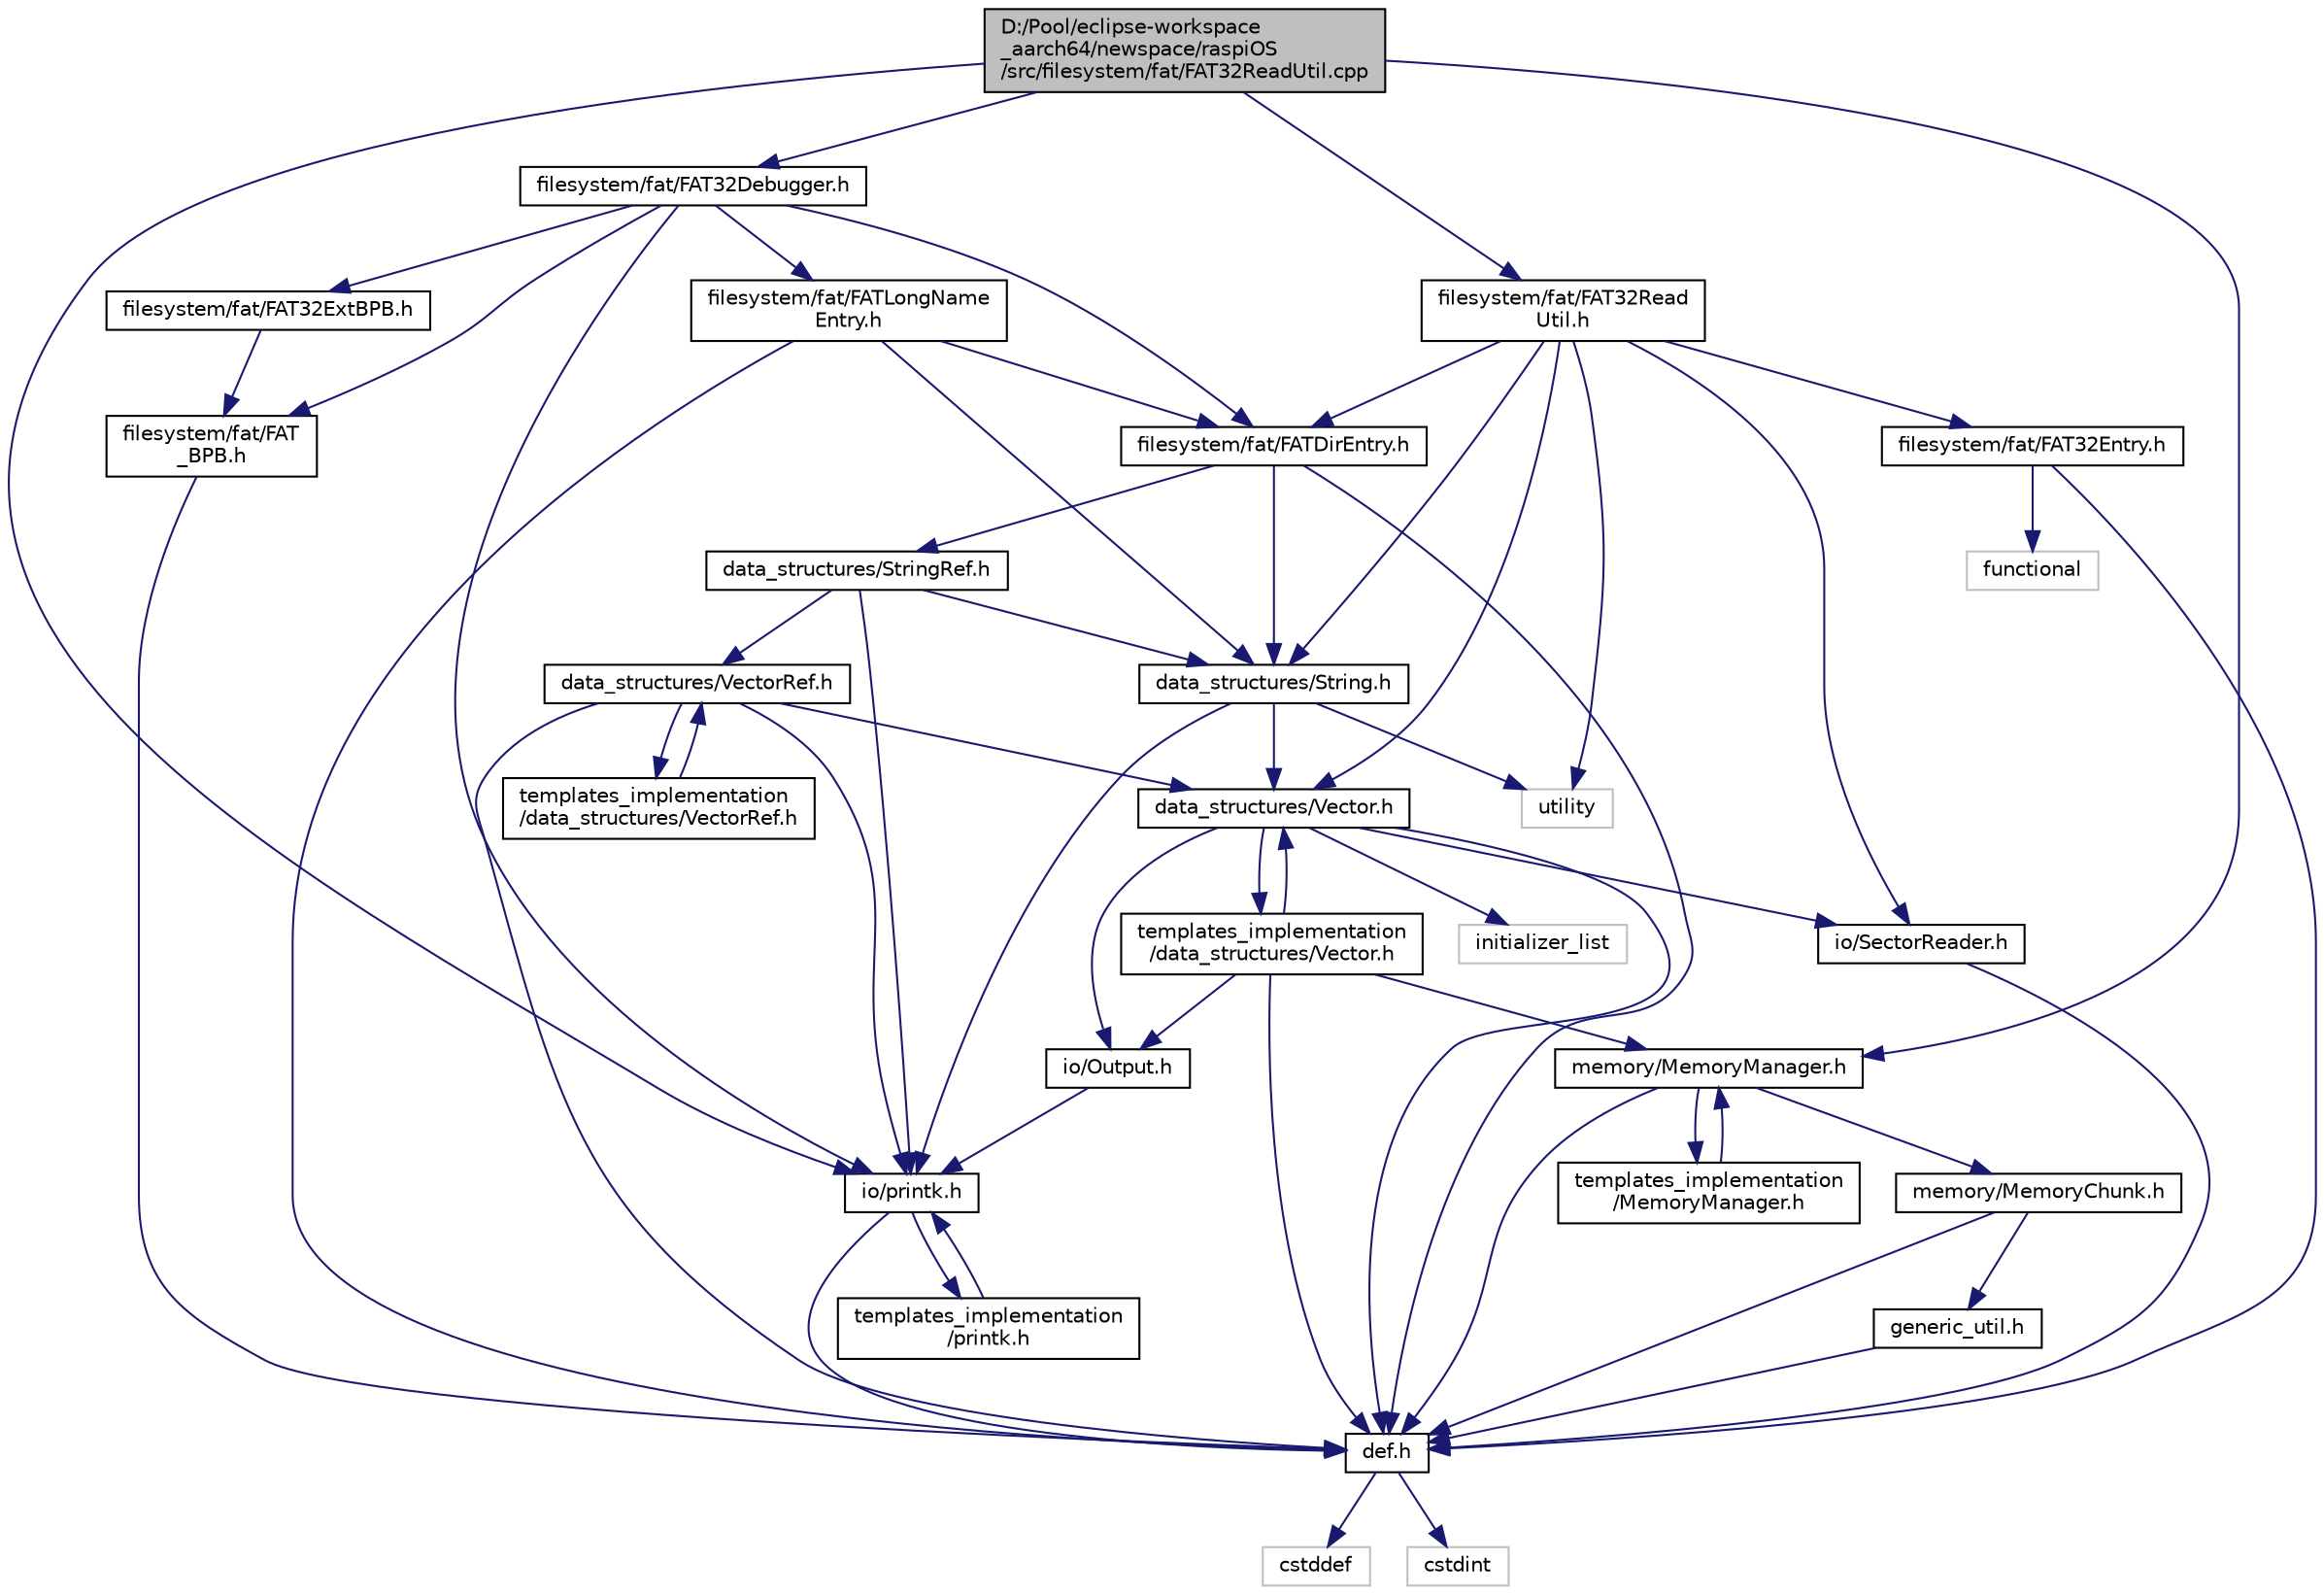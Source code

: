 digraph "D:/Pool/eclipse-workspace_aarch64/newspace/raspiOS/src/filesystem/fat/FAT32ReadUtil.cpp"
{
  edge [fontname="Helvetica",fontsize="10",labelfontname="Helvetica",labelfontsize="10"];
  node [fontname="Helvetica",fontsize="10",shape=record];
  Node3392 [label="D:/Pool/eclipse-workspace\l_aarch64/newspace/raspiOS\l/src/filesystem/fat/FAT32ReadUtil.cpp",height=0.2,width=0.4,color="black", fillcolor="grey75", style="filled", fontcolor="black"];
  Node3392 -> Node3393 [color="midnightblue",fontsize="10",style="solid",fontname="Helvetica"];
  Node3393 [label="filesystem/fat/FAT32Debugger.h",height=0.2,width=0.4,color="black", fillcolor="white", style="filled",URL="$d5/d42/_f_a_t32_debugger_8h.html"];
  Node3393 -> Node3394 [color="midnightblue",fontsize="10",style="solid",fontname="Helvetica"];
  Node3394 [label="filesystem/fat/FAT\l_BPB.h",height=0.2,width=0.4,color="black", fillcolor="white", style="filled",URL="$d9/dab/_f_a_t___b_p_b_8h.html"];
  Node3394 -> Node3395 [color="midnightblue",fontsize="10",style="solid",fontname="Helvetica"];
  Node3395 [label="def.h",height=0.2,width=0.4,color="black", fillcolor="white", style="filled",URL="$d4/da4/def_8h.html"];
  Node3395 -> Node3396 [color="midnightblue",fontsize="10",style="solid",fontname="Helvetica"];
  Node3396 [label="cstddef",height=0.2,width=0.4,color="grey75", fillcolor="white", style="filled"];
  Node3395 -> Node3397 [color="midnightblue",fontsize="10",style="solid",fontname="Helvetica"];
  Node3397 [label="cstdint",height=0.2,width=0.4,color="grey75", fillcolor="white", style="filled"];
  Node3393 -> Node3398 [color="midnightblue",fontsize="10",style="solid",fontname="Helvetica"];
  Node3398 [label="filesystem/fat/FATDirEntry.h",height=0.2,width=0.4,color="black", fillcolor="white", style="filled",URL="$d9/de5/_f_a_t_dir_entry_8h.html"];
  Node3398 -> Node3395 [color="midnightblue",fontsize="10",style="solid",fontname="Helvetica"];
  Node3398 -> Node3399 [color="midnightblue",fontsize="10",style="solid",fontname="Helvetica"];
  Node3399 [label="data_structures/String.h",height=0.2,width=0.4,color="black", fillcolor="white", style="filled",URL="$db/db5/_string_8h.html"];
  Node3399 -> Node3400 [color="midnightblue",fontsize="10",style="solid",fontname="Helvetica"];
  Node3400 [label="data_structures/Vector.h",height=0.2,width=0.4,color="black", fillcolor="white", style="filled",URL="$d0/d70/data__structures_2_vector_8h.html"];
  Node3400 -> Node3395 [color="midnightblue",fontsize="10",style="solid",fontname="Helvetica"];
  Node3400 -> Node3401 [color="midnightblue",fontsize="10",style="solid",fontname="Helvetica"];
  Node3401 [label="initializer_list",height=0.2,width=0.4,color="grey75", fillcolor="white", style="filled"];
  Node3400 -> Node3402 [color="midnightblue",fontsize="10",style="solid",fontname="Helvetica"];
  Node3402 [label="io/SectorReader.h",height=0.2,width=0.4,color="black", fillcolor="white", style="filled",URL="$db/d73/_sector_reader_8h.html"];
  Node3402 -> Node3395 [color="midnightblue",fontsize="10",style="solid",fontname="Helvetica"];
  Node3400 -> Node3403 [color="midnightblue",fontsize="10",style="solid",fontname="Helvetica"];
  Node3403 [label="io/Output.h",height=0.2,width=0.4,color="black", fillcolor="white", style="filled",URL="$d6/d77/_output_8h.html"];
  Node3403 -> Node3404 [color="midnightblue",fontsize="10",style="solid",fontname="Helvetica"];
  Node3404 [label="io/printk.h",height=0.2,width=0.4,color="black", fillcolor="white", style="filled",URL="$dd/d17/io_2printk_8h.html"];
  Node3404 -> Node3395 [color="midnightblue",fontsize="10",style="solid",fontname="Helvetica"];
  Node3404 -> Node3405 [color="midnightblue",fontsize="10",style="solid",fontname="Helvetica"];
  Node3405 [label="templates_implementation\l/printk.h",height=0.2,width=0.4,color="black", fillcolor="white", style="filled",URL="$d7/d95/templates__implementation_2printk_8h.html"];
  Node3405 -> Node3404 [color="midnightblue",fontsize="10",style="solid",fontname="Helvetica"];
  Node3400 -> Node3406 [color="midnightblue",fontsize="10",style="solid",fontname="Helvetica"];
  Node3406 [label="templates_implementation\l/data_structures/Vector.h",height=0.2,width=0.4,color="black", fillcolor="white", style="filled",URL="$d6/d5d/templates__implementation_2data__structures_2_vector_8h.html"];
  Node3406 -> Node3395 [color="midnightblue",fontsize="10",style="solid",fontname="Helvetica"];
  Node3406 -> Node3400 [color="midnightblue",fontsize="10",style="solid",fontname="Helvetica"];
  Node3406 -> Node3407 [color="midnightblue",fontsize="10",style="solid",fontname="Helvetica"];
  Node3407 [label="memory/MemoryManager.h",height=0.2,width=0.4,color="black", fillcolor="white", style="filled",URL="$d6/d76/memory_2_memory_manager_8h.html"];
  Node3407 -> Node3395 [color="midnightblue",fontsize="10",style="solid",fontname="Helvetica"];
  Node3407 -> Node3408 [color="midnightblue",fontsize="10",style="solid",fontname="Helvetica"];
  Node3408 [label="memory/MemoryChunk.h",height=0.2,width=0.4,color="black", fillcolor="white", style="filled",URL="$d9/df6/_memory_chunk_8h.html"];
  Node3408 -> Node3395 [color="midnightblue",fontsize="10",style="solid",fontname="Helvetica"];
  Node3408 -> Node3409 [color="midnightblue",fontsize="10",style="solid",fontname="Helvetica"];
  Node3409 [label="generic_util.h",height=0.2,width=0.4,color="black", fillcolor="white", style="filled",URL="$d6/d93/generic__util_8h.html"];
  Node3409 -> Node3395 [color="midnightblue",fontsize="10",style="solid",fontname="Helvetica"];
  Node3407 -> Node3410 [color="midnightblue",fontsize="10",style="solid",fontname="Helvetica"];
  Node3410 [label="templates_implementation\l/MemoryManager.h",height=0.2,width=0.4,color="black", fillcolor="white", style="filled",URL="$dd/d2b/templates__implementation_2_memory_manager_8h.html"];
  Node3410 -> Node3407 [color="midnightblue",fontsize="10",style="solid",fontname="Helvetica"];
  Node3406 -> Node3403 [color="midnightblue",fontsize="10",style="solid",fontname="Helvetica"];
  Node3399 -> Node3404 [color="midnightblue",fontsize="10",style="solid",fontname="Helvetica"];
  Node3399 -> Node3411 [color="midnightblue",fontsize="10",style="solid",fontname="Helvetica"];
  Node3411 [label="utility",height=0.2,width=0.4,color="grey75", fillcolor="white", style="filled"];
  Node3398 -> Node3412 [color="midnightblue",fontsize="10",style="solid",fontname="Helvetica"];
  Node3412 [label="data_structures/StringRef.h",height=0.2,width=0.4,color="black", fillcolor="white", style="filled",URL="$da/d55/_string_ref_8h.html"];
  Node3412 -> Node3413 [color="midnightblue",fontsize="10",style="solid",fontname="Helvetica"];
  Node3413 [label="data_structures/VectorRef.h",height=0.2,width=0.4,color="black", fillcolor="white", style="filled",URL="$da/d95/data__structures_2_vector_ref_8h.html"];
  Node3413 -> Node3395 [color="midnightblue",fontsize="10",style="solid",fontname="Helvetica"];
  Node3413 -> Node3400 [color="midnightblue",fontsize="10",style="solid",fontname="Helvetica"];
  Node3413 -> Node3404 [color="midnightblue",fontsize="10",style="solid",fontname="Helvetica"];
  Node3413 -> Node3414 [color="midnightblue",fontsize="10",style="solid",fontname="Helvetica"];
  Node3414 [label="templates_implementation\l/data_structures/VectorRef.h",height=0.2,width=0.4,color="black", fillcolor="white", style="filled",URL="$d0/d4d/templates__implementation_2data__structures_2_vector_ref_8h.html"];
  Node3414 -> Node3413 [color="midnightblue",fontsize="10",style="solid",fontname="Helvetica"];
  Node3412 -> Node3399 [color="midnightblue",fontsize="10",style="solid",fontname="Helvetica"];
  Node3412 -> Node3404 [color="midnightblue",fontsize="10",style="solid",fontname="Helvetica"];
  Node3393 -> Node3415 [color="midnightblue",fontsize="10",style="solid",fontname="Helvetica"];
  Node3415 [label="filesystem/fat/FAT32ExtBPB.h",height=0.2,width=0.4,color="black", fillcolor="white", style="filled",URL="$d5/dca/_f_a_t32_ext_b_p_b_8h.html"];
  Node3415 -> Node3394 [color="midnightblue",fontsize="10",style="solid",fontname="Helvetica"];
  Node3393 -> Node3416 [color="midnightblue",fontsize="10",style="solid",fontname="Helvetica"];
  Node3416 [label="filesystem/fat/FATLongName\lEntry.h",height=0.2,width=0.4,color="black", fillcolor="white", style="filled",URL="$da/d0d/_f_a_t_long_name_entry_8h.html"];
  Node3416 -> Node3395 [color="midnightblue",fontsize="10",style="solid",fontname="Helvetica"];
  Node3416 -> Node3399 [color="midnightblue",fontsize="10",style="solid",fontname="Helvetica"];
  Node3416 -> Node3398 [color="midnightblue",fontsize="10",style="solid",fontname="Helvetica"];
  Node3393 -> Node3404 [color="midnightblue",fontsize="10",style="solid",fontname="Helvetica"];
  Node3392 -> Node3417 [color="midnightblue",fontsize="10",style="solid",fontname="Helvetica"];
  Node3417 [label="filesystem/fat/FAT32Read\lUtil.h",height=0.2,width=0.4,color="black", fillcolor="white", style="filled",URL="$d6/dbc/_f_a_t32_read_util_8h.html"];
  Node3417 -> Node3418 [color="midnightblue",fontsize="10",style="solid",fontname="Helvetica"];
  Node3418 [label="filesystem/fat/FAT32Entry.h",height=0.2,width=0.4,color="black", fillcolor="white", style="filled",URL="$d0/db9/_f_a_t32_entry_8h.html"];
  Node3418 -> Node3395 [color="midnightblue",fontsize="10",style="solid",fontname="Helvetica"];
  Node3418 -> Node3419 [color="midnightblue",fontsize="10",style="solid",fontname="Helvetica"];
  Node3419 [label="functional",height=0.2,width=0.4,color="grey75", fillcolor="white", style="filled"];
  Node3417 -> Node3398 [color="midnightblue",fontsize="10",style="solid",fontname="Helvetica"];
  Node3417 -> Node3402 [color="midnightblue",fontsize="10",style="solid",fontname="Helvetica"];
  Node3417 -> Node3400 [color="midnightblue",fontsize="10",style="solid",fontname="Helvetica"];
  Node3417 -> Node3399 [color="midnightblue",fontsize="10",style="solid",fontname="Helvetica"];
  Node3417 -> Node3411 [color="midnightblue",fontsize="10",style="solid",fontname="Helvetica"];
  Node3392 -> Node3407 [color="midnightblue",fontsize="10",style="solid",fontname="Helvetica"];
  Node3392 -> Node3404 [color="midnightblue",fontsize="10",style="solid",fontname="Helvetica"];
}
